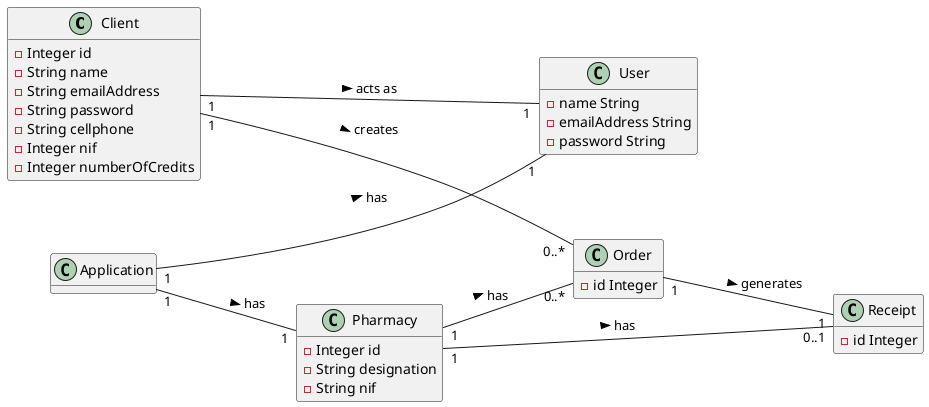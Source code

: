 @startuml
hide methods
left to right direction

class Client {
    -Integer id
    -String name
    -String emailAddress
    -String password
    -String cellphone
    -Integer nif
    -Integer numberOfCredits
}
class Application {}

class User {
    -name String
    -emailAddress String
    -password String
}

class Order {
    - id Integer
}

class Receipt {
    - id Integer
}
class Pharmacy {
    -Integer id
    -String designation
    -String nif
}

Client "1" --- "1" User: acts as >
Client "1" --- "0..*" Order: creates >
Application "1" -- "1" User: has >
Order "1" -- "1" Receipt: generates >
Pharmacy "1" -- "0..*" Order: has >
Pharmacy "1" -- "0..1" Receipt: has >
Application "1" -- "1" Pharmacy: has >
@enduml
